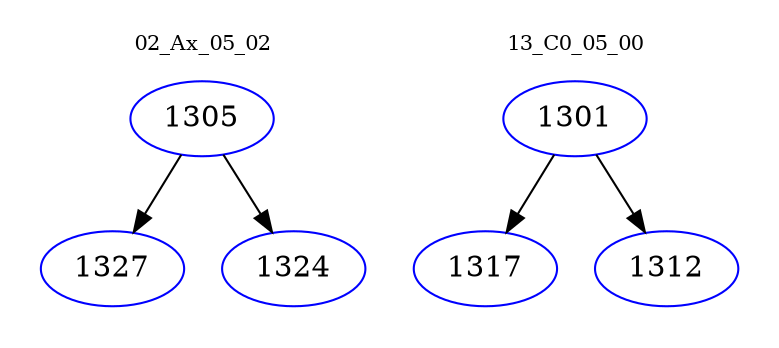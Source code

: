 digraph{
subgraph cluster_0 {
color = white
label = "02_Ax_05_02";
fontsize=10;
T0_1305 [label="1305", color="blue"]
T0_1305 -> T0_1327 [color="black"]
T0_1327 [label="1327", color="blue"]
T0_1305 -> T0_1324 [color="black"]
T0_1324 [label="1324", color="blue"]
}
subgraph cluster_1 {
color = white
label = "13_C0_05_00";
fontsize=10;
T1_1301 [label="1301", color="blue"]
T1_1301 -> T1_1317 [color="black"]
T1_1317 [label="1317", color="blue"]
T1_1301 -> T1_1312 [color="black"]
T1_1312 [label="1312", color="blue"]
}
}
